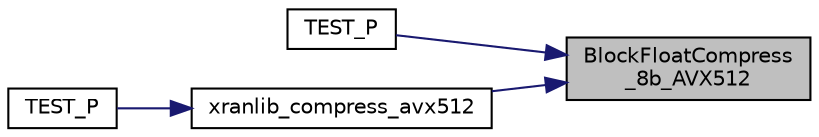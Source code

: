 digraph "BlockFloatCompress_8b_AVX512"
{
 // LATEX_PDF_SIZE
  edge [fontname="Helvetica",fontsize="10",labelfontname="Helvetica",labelfontsize="10"];
  node [fontname="Helvetica",fontsize="10",shape=record];
  rankdir="RL";
  Node1 [label="BlockFloatCompress\l_8b_AVX512",height=0.2,width=0.4,color="black", fillcolor="grey75", style="filled", fontcolor="black",tooltip="8 bit compression"];
  Node1 -> Node2 [dir="back",color="midnightblue",fontsize="10",style="solid",fontname="Helvetica"];
  Node2 [label="TEST_P",height=0.2,width=0.4,color="black", fillcolor="white", style="filled",URL="$compander__functional_8cc.html#af62cc2e23934ba7efa6a132a26a339fe",tooltip=" "];
  Node1 -> Node3 [dir="back",color="midnightblue",fontsize="10",style="solid",fontname="Helvetica"];
  Node3 [label="xranlib_compress_avx512",height=0.2,width=0.4,color="black", fillcolor="white", style="filled",URL="$xran__compression_8cpp.html#a0651de68e87558106615163f96b3e599",tooltip=" "];
  Node3 -> Node4 [dir="back",color="midnightblue",fontsize="10",style="solid",fontname="Helvetica"];
  Node4 [label="TEST_P",height=0.2,width=0.4,color="black", fillcolor="white", style="filled",URL="$compander__functional_8cc.html#a45d64e11a1ecc040577b7f22b27dde51",tooltip=" "];
}
